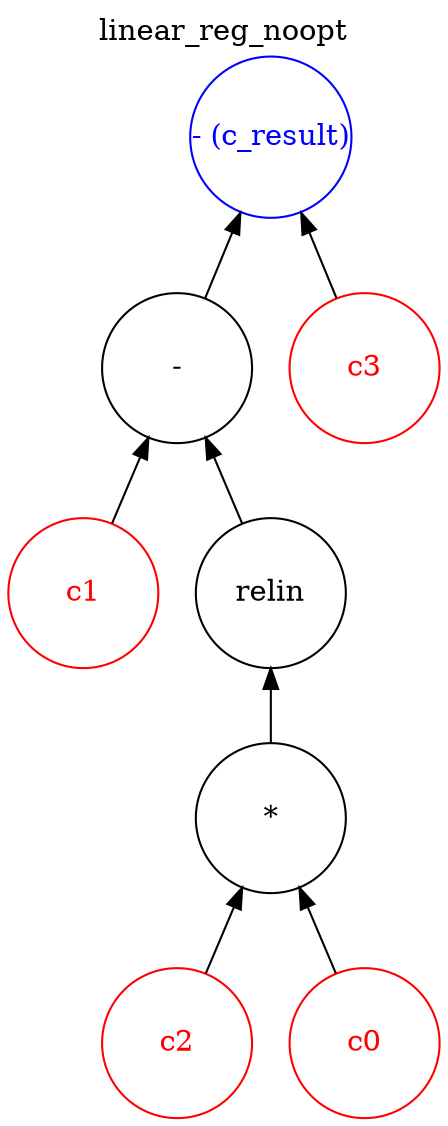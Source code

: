digraph "linear_reg_noopt" {
graph [label="linear_reg_noopt" labelloc="t"]
node [shape=circle width=1 margin=0]
edge [dir=back]
2 [label="c1" style=solid color=red fontcolor=red]
3 [label="c2" style=solid color=red fontcolor=red]
1 [label="c0" style=solid color=red fontcolor=red]
5 [label="*" style=solid color=black fontcolor=black]
5 -> 3
5 -> 1
8 [label="relin" style=solid color=black fontcolor=black]
8 -> 5
6 [label="-" style=solid color=black fontcolor=black]
6 -> 2
6 -> 8
4 [label="c3" style=solid color=red fontcolor=red]
7 [label="- (c_result)" style=solid color=blue fontcolor=blue]
7 -> 6
7 -> 4
}
